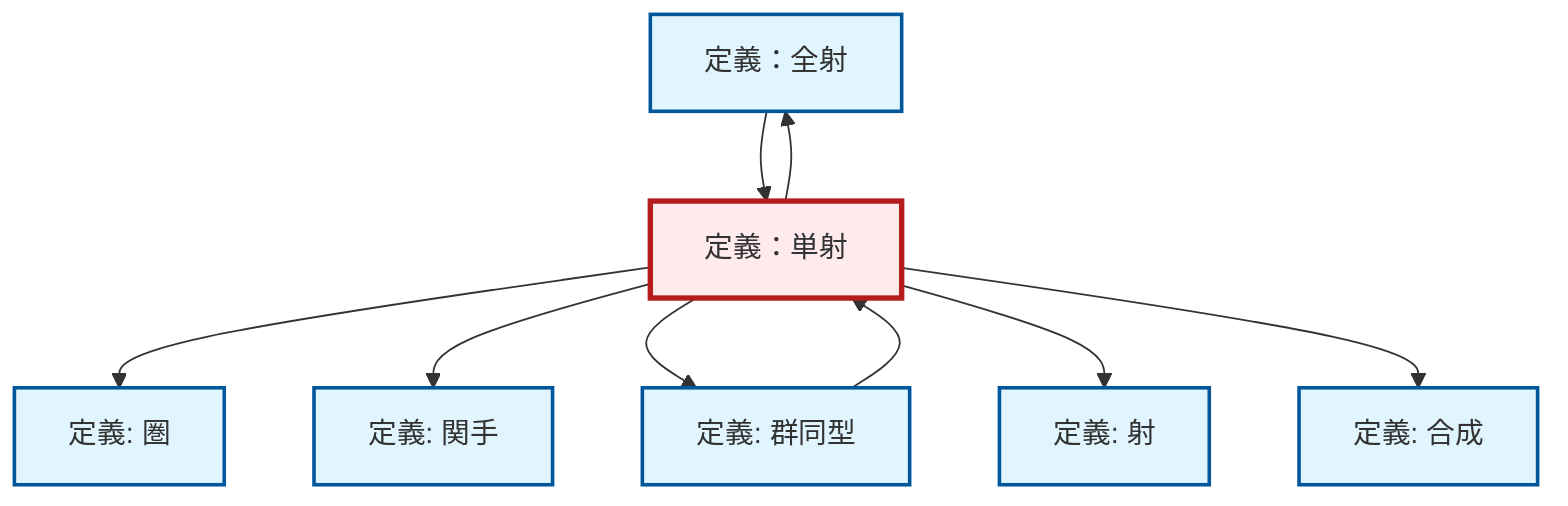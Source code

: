 graph TD
    classDef definition fill:#e1f5fe,stroke:#01579b,stroke-width:2px
    classDef theorem fill:#f3e5f5,stroke:#4a148c,stroke-width:2px
    classDef axiom fill:#fff3e0,stroke:#e65100,stroke-width:2px
    classDef example fill:#e8f5e9,stroke:#1b5e20,stroke-width:2px
    classDef current fill:#ffebee,stroke:#b71c1c,stroke-width:3px
    def-epimorphism["定義：全射"]:::definition
    def-composition["定義: 合成"]:::definition
    def-category["定義: 圏"]:::definition
    def-morphism["定義: 射"]:::definition
    def-monomorphism["定義：単射"]:::definition
    def-functor["定義: 関手"]:::definition
    def-isomorphism["定義: 群同型"]:::definition
    def-monomorphism --> def-category
    def-monomorphism --> def-functor
    def-monomorphism --> def-isomorphism
    def-monomorphism --> def-morphism
    def-monomorphism --> def-epimorphism
    def-isomorphism --> def-monomorphism
    def-epimorphism --> def-monomorphism
    def-monomorphism --> def-composition
    class def-monomorphism current